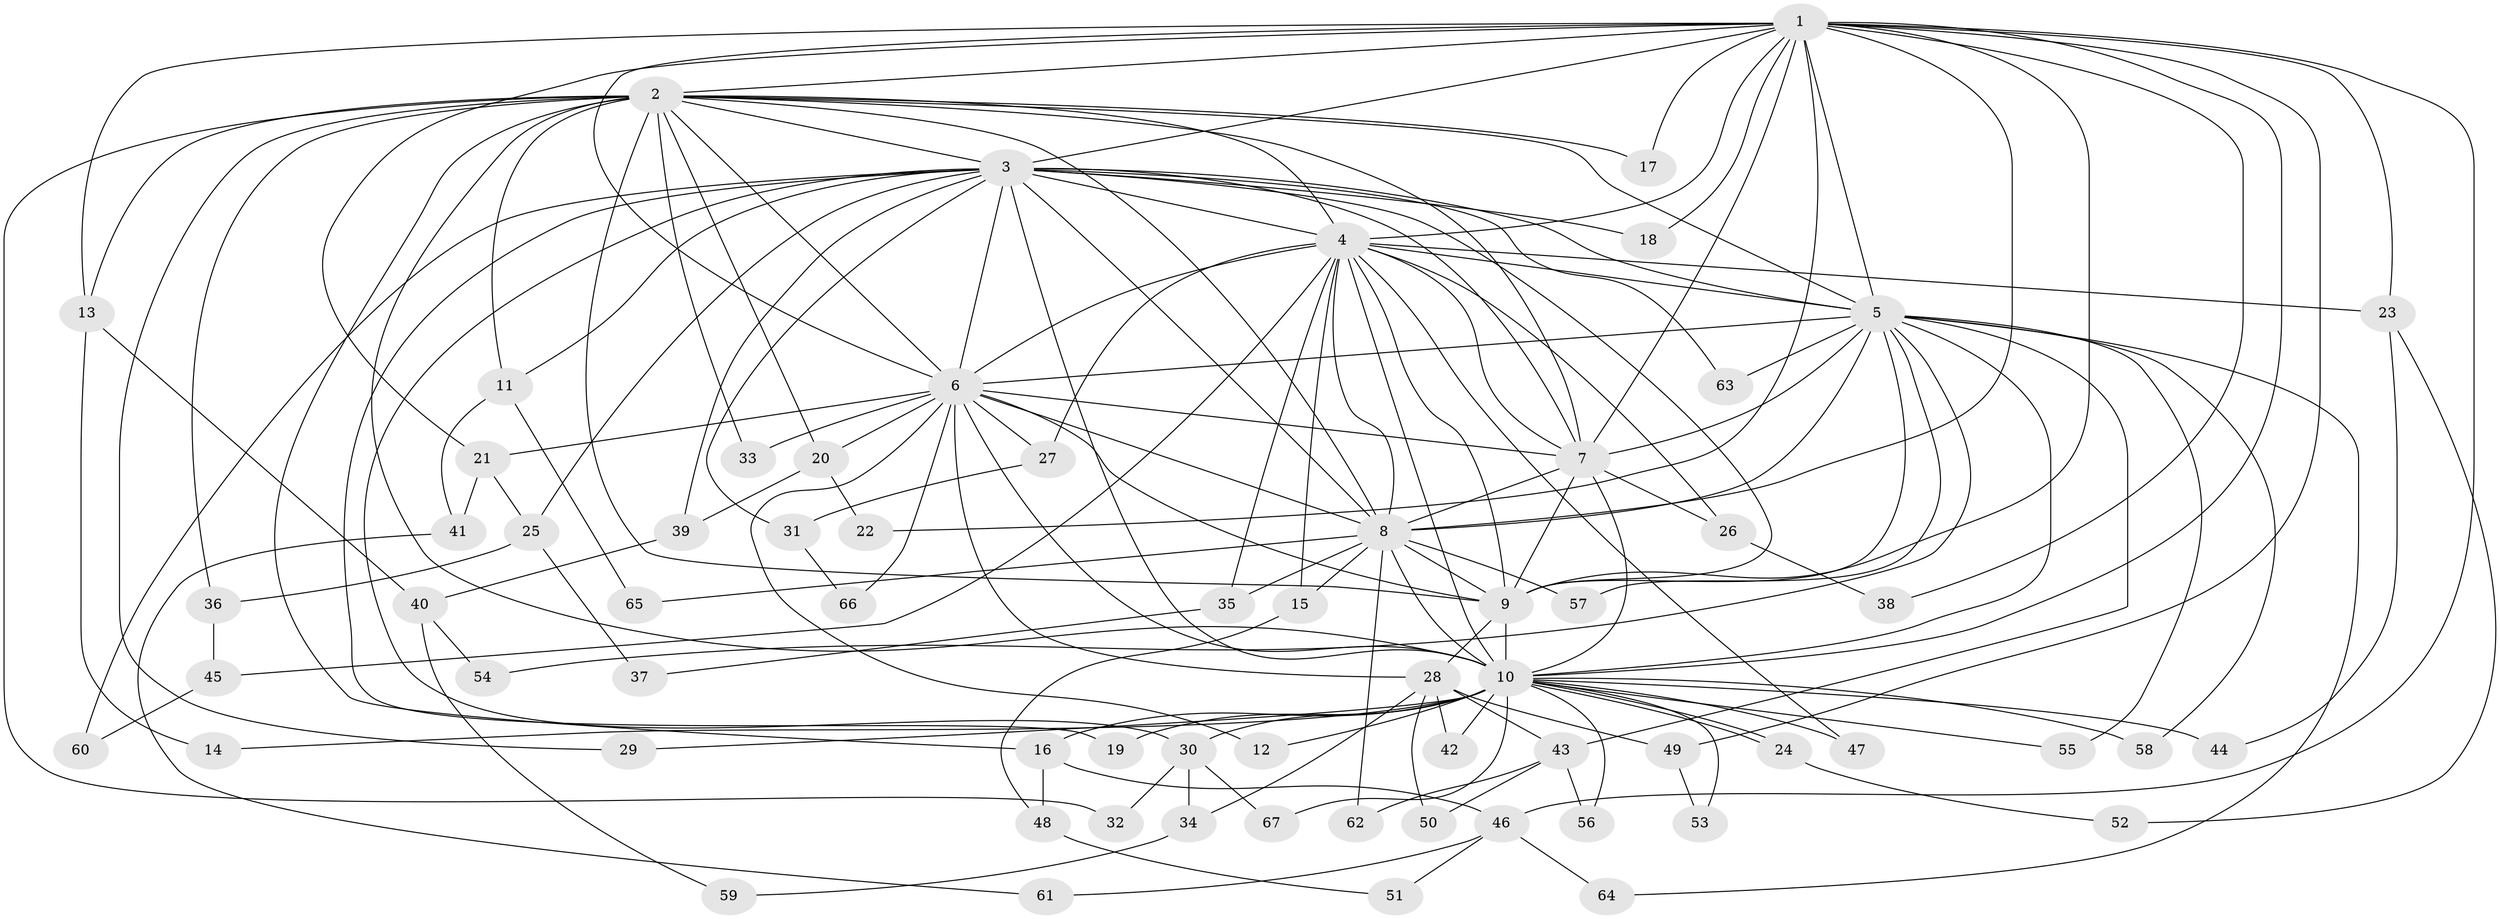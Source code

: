 // coarse degree distribution, {15: 0.044444444444444446, 14: 0.022222222222222223, 25: 0.022222222222222223, 17: 0.022222222222222223, 16: 0.022222222222222223, 7: 0.022222222222222223, 4: 0.15555555555555556, 2: 0.3333333333333333, 3: 0.26666666666666666, 6: 0.022222222222222223, 5: 0.022222222222222223, 1: 0.044444444444444446}
// Generated by graph-tools (version 1.1) at 2025/51/02/27/25 19:51:42]
// undirected, 67 vertices, 159 edges
graph export_dot {
graph [start="1"]
  node [color=gray90,style=filled];
  1;
  2;
  3;
  4;
  5;
  6;
  7;
  8;
  9;
  10;
  11;
  12;
  13;
  14;
  15;
  16;
  17;
  18;
  19;
  20;
  21;
  22;
  23;
  24;
  25;
  26;
  27;
  28;
  29;
  30;
  31;
  32;
  33;
  34;
  35;
  36;
  37;
  38;
  39;
  40;
  41;
  42;
  43;
  44;
  45;
  46;
  47;
  48;
  49;
  50;
  51;
  52;
  53;
  54;
  55;
  56;
  57;
  58;
  59;
  60;
  61;
  62;
  63;
  64;
  65;
  66;
  67;
  1 -- 2;
  1 -- 3;
  1 -- 4;
  1 -- 5;
  1 -- 6;
  1 -- 7;
  1 -- 8;
  1 -- 9;
  1 -- 10;
  1 -- 13;
  1 -- 17;
  1 -- 18;
  1 -- 21;
  1 -- 22;
  1 -- 23;
  1 -- 38;
  1 -- 46;
  1 -- 49;
  2 -- 3;
  2 -- 4;
  2 -- 5;
  2 -- 6;
  2 -- 7;
  2 -- 8;
  2 -- 9;
  2 -- 10;
  2 -- 11;
  2 -- 13;
  2 -- 16;
  2 -- 17;
  2 -- 20;
  2 -- 29;
  2 -- 32;
  2 -- 33;
  2 -- 36;
  3 -- 4;
  3 -- 5;
  3 -- 6;
  3 -- 7;
  3 -- 8;
  3 -- 9;
  3 -- 10;
  3 -- 11;
  3 -- 18;
  3 -- 19;
  3 -- 25;
  3 -- 30;
  3 -- 31;
  3 -- 39;
  3 -- 60;
  3 -- 63;
  4 -- 5;
  4 -- 6;
  4 -- 7;
  4 -- 8;
  4 -- 9;
  4 -- 10;
  4 -- 15;
  4 -- 23;
  4 -- 26;
  4 -- 27;
  4 -- 35;
  4 -- 45;
  4 -- 47;
  5 -- 6;
  5 -- 7;
  5 -- 8;
  5 -- 9;
  5 -- 10;
  5 -- 43;
  5 -- 54;
  5 -- 55;
  5 -- 57;
  5 -- 58;
  5 -- 63;
  5 -- 64;
  6 -- 7;
  6 -- 8;
  6 -- 9;
  6 -- 10;
  6 -- 12;
  6 -- 20;
  6 -- 21;
  6 -- 27;
  6 -- 28;
  6 -- 33;
  6 -- 66;
  7 -- 8;
  7 -- 9;
  7 -- 10;
  7 -- 26;
  8 -- 9;
  8 -- 10;
  8 -- 15;
  8 -- 35;
  8 -- 57;
  8 -- 62;
  8 -- 65;
  9 -- 10;
  9 -- 28;
  10 -- 12;
  10 -- 14;
  10 -- 16;
  10 -- 19;
  10 -- 24;
  10 -- 24;
  10 -- 29;
  10 -- 30;
  10 -- 42;
  10 -- 44;
  10 -- 47;
  10 -- 53;
  10 -- 55;
  10 -- 56;
  10 -- 58;
  10 -- 67;
  11 -- 41;
  11 -- 65;
  13 -- 14;
  13 -- 40;
  15 -- 48;
  16 -- 46;
  16 -- 48;
  20 -- 22;
  20 -- 39;
  21 -- 25;
  21 -- 41;
  23 -- 44;
  23 -- 52;
  24 -- 52;
  25 -- 36;
  25 -- 37;
  26 -- 38;
  27 -- 31;
  28 -- 34;
  28 -- 42;
  28 -- 43;
  28 -- 49;
  28 -- 50;
  30 -- 32;
  30 -- 34;
  30 -- 67;
  31 -- 66;
  34 -- 59;
  35 -- 37;
  36 -- 45;
  39 -- 40;
  40 -- 54;
  40 -- 59;
  41 -- 61;
  43 -- 50;
  43 -- 56;
  43 -- 62;
  45 -- 60;
  46 -- 51;
  46 -- 61;
  46 -- 64;
  48 -- 51;
  49 -- 53;
}
